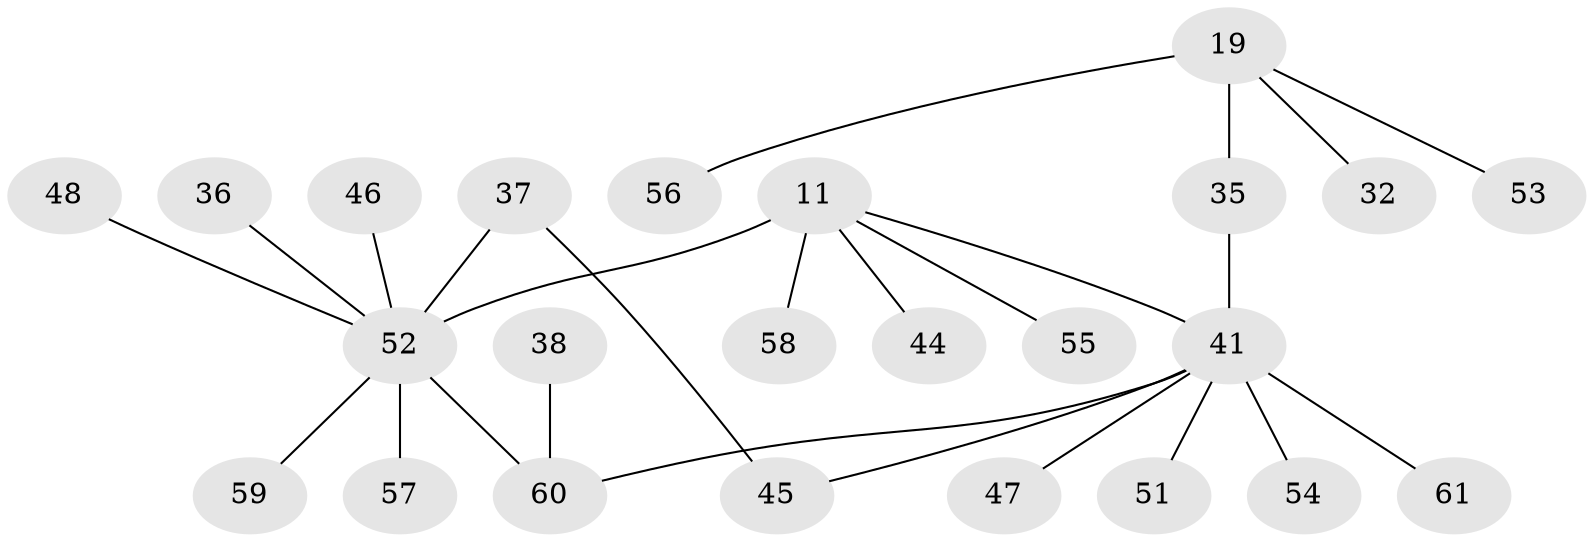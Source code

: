 // original degree distribution, {3: 0.09836065573770492, 5: 0.04918032786885246, 6: 0.04918032786885246, 4: 0.09836065573770492, 2: 0.32786885245901637, 1: 0.36065573770491804, 7: 0.01639344262295082}
// Generated by graph-tools (version 1.1) at 2025/45/03/04/25 21:45:55]
// undirected, 24 vertices, 25 edges
graph export_dot {
graph [start="1"]
  node [color=gray90,style=filled];
  11 [super="+7"];
  19;
  32;
  35 [super="+16"];
  36;
  37 [super="+2"];
  38;
  41 [super="+30"];
  44 [super="+27+39"];
  45 [super="+24+34+43"];
  46 [super="+40"];
  47;
  48;
  51;
  52 [super="+4+49"];
  53;
  54 [super="+33"];
  55;
  56 [super="+26"];
  57;
  58;
  59;
  60 [super="+50+29"];
  61 [super="+20"];
  11 -- 55;
  11 -- 58;
  11 -- 44;
  11 -- 52 [weight=4];
  11 -- 41;
  19 -- 32;
  19 -- 35 [weight=2];
  19 -- 53;
  19 -- 56;
  35 -- 41 [weight=2];
  36 -- 52;
  37 -- 45;
  37 -- 52 [weight=3];
  38 -- 60;
  41 -- 45;
  41 -- 47;
  41 -- 51;
  41 -- 54;
  41 -- 60 [weight=2];
  41 -- 61;
  46 -- 52;
  48 -- 52;
  52 -- 59;
  52 -- 57 [weight=2];
  52 -- 60 [weight=2];
}
